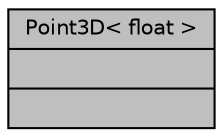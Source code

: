 digraph "Point3D&lt; float &gt;"
{
 // INTERACTIVE_SVG=YES
  bgcolor="transparent";
  edge [fontname="Helvetica",fontsize="10",labelfontname="Helvetica",labelfontsize="10"];
  node [fontname="Helvetica",fontsize="10",shape=record];
  Node1 [label="{Point3D\< float \>\n||}",height=0.2,width=0.4,color="black", fillcolor="grey75", style="filled" fontcolor="black"];
}
